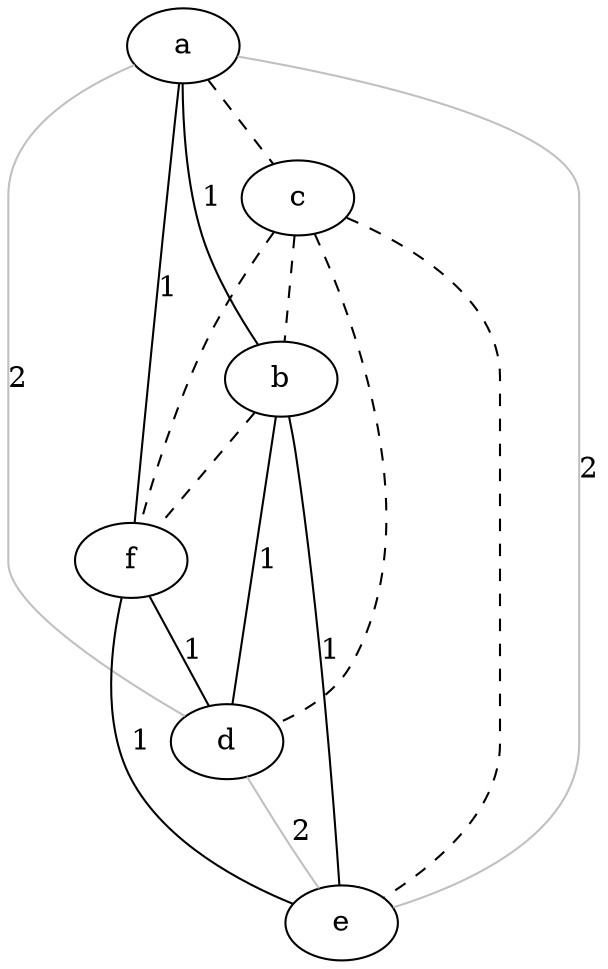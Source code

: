 strict graph "" {
a;
c;
b;
f;
d;
e;
a -- c  [color=black, style=dashed];
a -- b  [color=black, label=1, style=solid];
a -- f  [color=black, label=1, style=solid];
a -- d  [color=grey, label=2, style=solid];
a -- e  [color=grey, label=2, style=solid];
c -- b  [color=black, style=dashed];
c -- f  [color=black, style=dashed];
c -- d  [color=black, style=dashed];
c -- e  [color=black, style=dashed];
b -- f  [color=black, style=dashed];
b -- d  [color=black, label=1, style=solid];
b -- e  [color=black, label=1, style=solid];
f -- d  [color=black, label=1, style=solid];
f -- e  [color=black, label=1, style=solid];
d -- e  [color=grey, label=2, style=solid];
}
